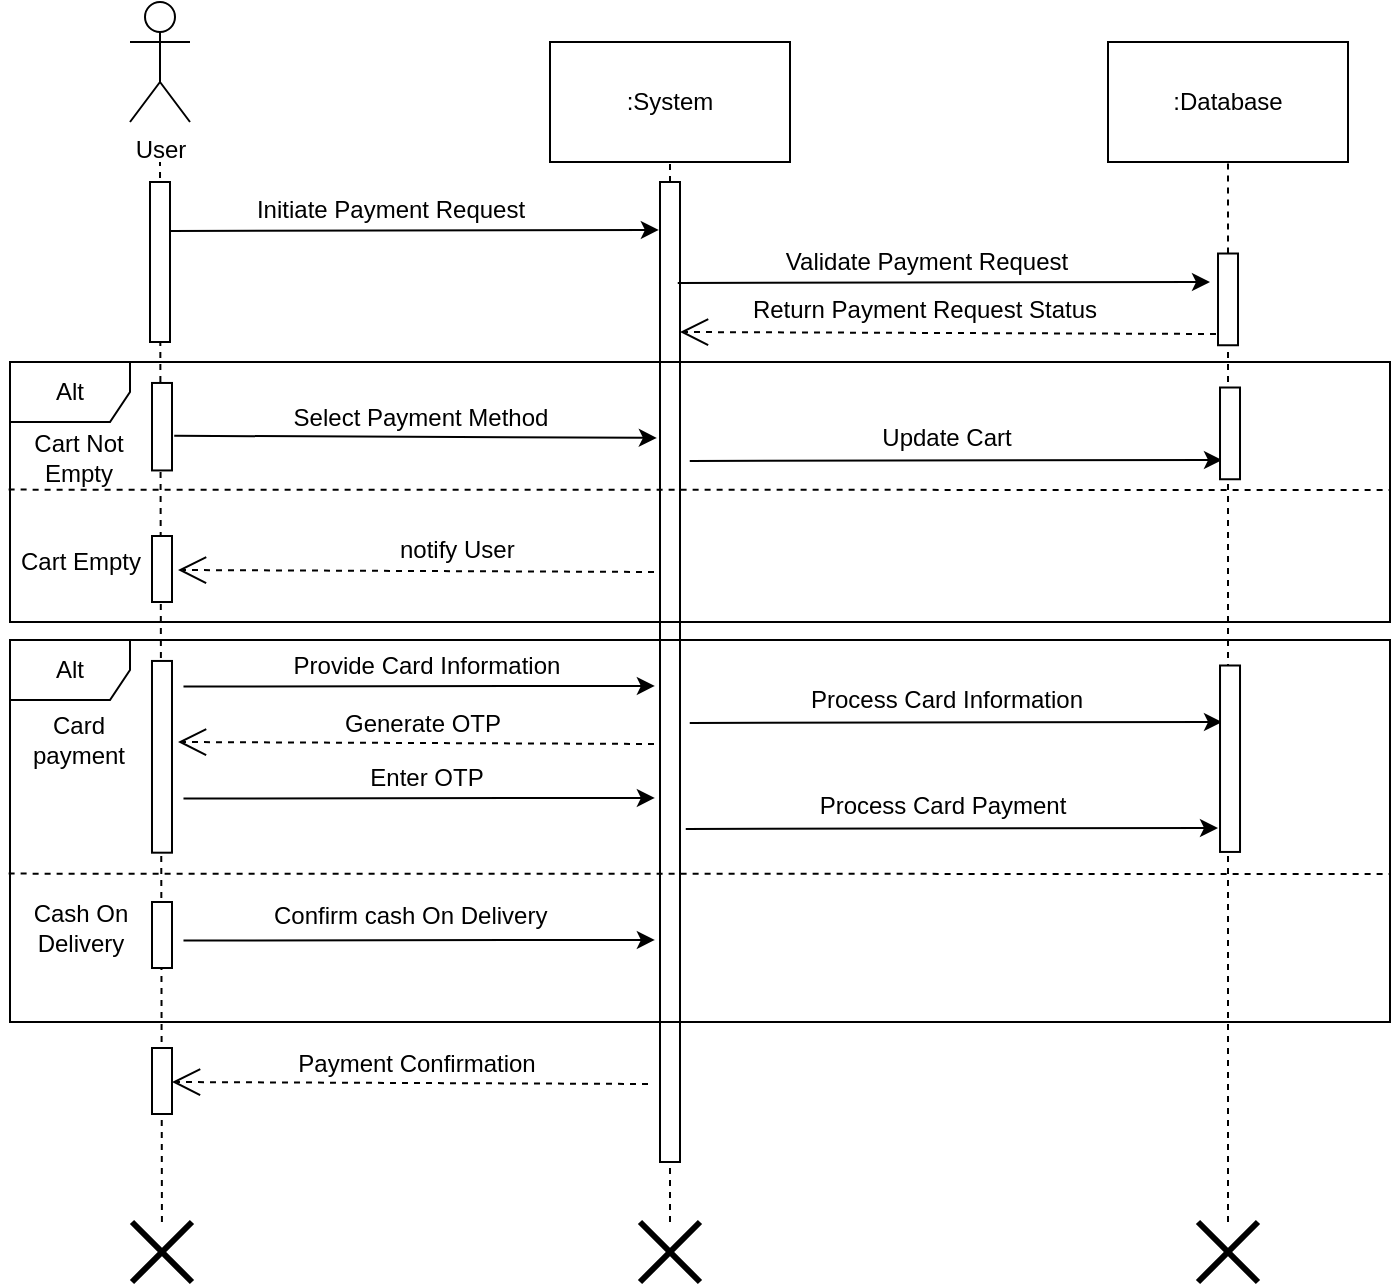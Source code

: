 <mxfile version="22.0.2" type="device">
  <diagram name="Page-1" id="2YBvvXClWsGukQMizWep">
    <mxGraphModel dx="816" dy="676" grid="1" gridSize="10" guides="1" tooltips="1" connect="1" arrows="1" fold="1" page="1" pageScale="1" pageWidth="850" pageHeight="1100" math="0" shadow="0">
      <root>
        <mxCell id="0" />
        <mxCell id="1" parent="0" />
        <mxCell id="SB4TEwUQo2XcKW8rI5Qr-15" value="" style="rounded=0;whiteSpace=wrap;html=1;" parent="1" vertex="1">
          <mxGeometry x="335" y="180" width="10" height="490" as="geometry" />
        </mxCell>
        <mxCell id="SB4TEwUQo2XcKW8rI5Qr-1" value="User" style="shape=umlActor;verticalLabelPosition=bottom;verticalAlign=top;html=1;outlineConnect=0;" parent="1" vertex="1">
          <mxGeometry x="70" y="90" width="30" height="60" as="geometry" />
        </mxCell>
        <mxCell id="SB4TEwUQo2XcKW8rI5Qr-2" value=":System" style="rounded=0;whiteSpace=wrap;html=1;" parent="1" vertex="1">
          <mxGeometry x="280" y="110" width="120" height="60" as="geometry" />
        </mxCell>
        <mxCell id="SB4TEwUQo2XcKW8rI5Qr-3" value=":Database" style="rounded=0;whiteSpace=wrap;html=1;" parent="1" vertex="1">
          <mxGeometry x="559" y="110" width="120" height="60" as="geometry" />
        </mxCell>
        <mxCell id="SB4TEwUQo2XcKW8rI5Qr-4" value="" style="endArrow=none;dashed=1;html=1;rounded=0;entryX=0.5;entryY=1;entryDx=0;entryDy=0;" parent="1" source="SB4TEwUQo2XcKW8rI5Qr-40" target="SB4TEwUQo2XcKW8rI5Qr-3" edge="1">
          <mxGeometry width="50" height="50" relative="1" as="geometry">
            <mxPoint x="620" y="480" as="sourcePoint" />
            <mxPoint x="640" y="230" as="targetPoint" />
          </mxGeometry>
        </mxCell>
        <mxCell id="SB4TEwUQo2XcKW8rI5Qr-5" value="" style="endArrow=none;dashed=1;html=1;rounded=0;" parent="1" source="SB4TEwUQo2XcKW8rI5Qr-15" target="SB4TEwUQo2XcKW8rI5Qr-2" edge="1">
          <mxGeometry width="50" height="50" relative="1" as="geometry">
            <mxPoint x="339.52" y="581.524" as="sourcePoint" />
            <mxPoint x="339.52" y="170" as="targetPoint" />
          </mxGeometry>
        </mxCell>
        <mxCell id="SB4TEwUQo2XcKW8rI5Qr-6" value="" style="endArrow=none;dashed=1;html=1;rounded=0;" parent="1" source="SB4TEwUQo2XcKW8rI5Qr-35" edge="1">
          <mxGeometry width="50" height="50" relative="1" as="geometry">
            <mxPoint x="85" y="480" as="sourcePoint" />
            <mxPoint x="85" y="170" as="targetPoint" />
          </mxGeometry>
        </mxCell>
        <mxCell id="SB4TEwUQo2XcKW8rI5Qr-7" value="" style="rounded=0;whiteSpace=wrap;html=1;" parent="1" vertex="1">
          <mxGeometry x="80" y="180" width="10" height="80" as="geometry" />
        </mxCell>
        <mxCell id="SB4TEwUQo2XcKW8rI5Qr-8" value="" style="endArrow=classic;html=1;rounded=0;exitX=1;exitY=0.25;exitDx=0;exitDy=0;entryX=-0.057;entryY=0.046;entryDx=0;entryDy=0;entryPerimeter=0;" parent="1" edge="1">
          <mxGeometry width="50" height="50" relative="1" as="geometry">
            <mxPoint x="90" y="204.5" as="sourcePoint" />
            <mxPoint x="334.43" y="203.96" as="targetPoint" />
          </mxGeometry>
        </mxCell>
        <mxCell id="SB4TEwUQo2XcKW8rI5Qr-9" value="Initiate Payment Request" style="text;html=1;align=center;verticalAlign=middle;resizable=0;points=[];autosize=1;strokeColor=none;fillColor=none;" parent="1" vertex="1">
          <mxGeometry x="120" y="179" width="160" height="30" as="geometry" />
        </mxCell>
        <mxCell id="SB4TEwUQo2XcKW8rI5Qr-13" value="Alt" style="shape=umlFrame;whiteSpace=wrap;html=1;pointerEvents=0;" parent="1" vertex="1">
          <mxGeometry x="10" y="270" width="690" height="130" as="geometry" />
        </mxCell>
        <mxCell id="SB4TEwUQo2XcKW8rI5Qr-14" value="" style="endArrow=none;dashed=1;html=1;rounded=0;exitX=-0.001;exitY=0.537;exitDx=0;exitDy=0;exitPerimeter=0;" parent="1" edge="1">
          <mxGeometry width="50" height="50" relative="1" as="geometry">
            <mxPoint x="9.31" y="333.81" as="sourcePoint" />
            <mxPoint x="700" y="334" as="targetPoint" />
          </mxGeometry>
        </mxCell>
        <mxCell id="SB4TEwUQo2XcKW8rI5Qr-16" value="" style="endArrow=none;dashed=1;html=1;rounded=0;" parent="1" source="SB4TEwUQo2XcKW8rI5Qr-36" target="SB4TEwUQo2XcKW8rI5Qr-15" edge="1">
          <mxGeometry width="50" height="50" relative="1" as="geometry">
            <mxPoint x="340" y="480" as="sourcePoint" />
            <mxPoint x="340" y="170" as="targetPoint" />
          </mxGeometry>
        </mxCell>
        <mxCell id="SB4TEwUQo2XcKW8rI5Qr-24" value="Cart Not &lt;br&gt;Empty" style="text;html=1;align=center;verticalAlign=middle;resizable=0;points=[];autosize=1;strokeColor=none;fillColor=none;" parent="1" vertex="1">
          <mxGeometry x="9" y="298" width="70" height="40" as="geometry" />
        </mxCell>
        <mxCell id="SB4TEwUQo2XcKW8rI5Qr-26" value="Cart Empty" style="text;html=1;align=center;verticalAlign=middle;resizable=0;points=[];autosize=1;strokeColor=none;fillColor=none;" parent="1" vertex="1">
          <mxGeometry x="5" y="355" width="80" height="30" as="geometry" />
        </mxCell>
        <mxCell id="SB4TEwUQo2XcKW8rI5Qr-30" value="" style="endArrow=open;endSize=12;dashed=1;html=1;rounded=0;exitX=0.949;exitY=0.122;exitDx=0;exitDy=0;exitPerimeter=0;entryX=1.06;entryY=0.101;entryDx=0;entryDy=0;entryPerimeter=0;" parent="1" edge="1">
          <mxGeometry width="160" relative="1" as="geometry">
            <mxPoint x="332" y="375" as="sourcePoint" />
            <mxPoint x="94" y="374" as="targetPoint" />
          </mxGeometry>
        </mxCell>
        <mxCell id="SB4TEwUQo2XcKW8rI5Qr-31" value="notify User" style="text;whiteSpace=wrap;html=1;" parent="1" vertex="1">
          <mxGeometry x="203" y="350" width="90" height="40" as="geometry" />
        </mxCell>
        <mxCell id="SB4TEwUQo2XcKW8rI5Qr-33" value="" style="endArrow=classic;html=1;rounded=0;exitX=0.988;exitY=0.221;exitDx=0;exitDy=0;exitPerimeter=0;" parent="1" edge="1">
          <mxGeometry width="50" height="50" relative="1" as="geometry">
            <mxPoint x="343.88" y="230.46" as="sourcePoint" />
            <mxPoint x="610" y="230" as="targetPoint" />
          </mxGeometry>
        </mxCell>
        <mxCell id="SB4TEwUQo2XcKW8rI5Qr-34" value="Validate Payment Request" style="text;html=1;align=center;verticalAlign=middle;resizable=0;points=[];autosize=1;strokeColor=none;fillColor=none;" parent="1" vertex="1">
          <mxGeometry x="388" y="205" width="160" height="30" as="geometry" />
        </mxCell>
        <mxCell id="SB4TEwUQo2XcKW8rI5Qr-35" value="" style="shape=umlDestroy;whiteSpace=wrap;html=1;strokeWidth=3;targetShapes=umlLifeline;" parent="1" vertex="1">
          <mxGeometry x="70.99" y="700" width="30" height="30" as="geometry" />
        </mxCell>
        <mxCell id="SB4TEwUQo2XcKW8rI5Qr-36" value="" style="shape=umlDestroy;whiteSpace=wrap;html=1;strokeWidth=3;targetShapes=umlLifeline;" parent="1" vertex="1">
          <mxGeometry x="325" y="700" width="30" height="30" as="geometry" />
        </mxCell>
        <mxCell id="SB4TEwUQo2XcKW8rI5Qr-37" value="" style="shape=umlDestroy;whiteSpace=wrap;html=1;strokeWidth=3;targetShapes=umlLifeline;" parent="1" vertex="1">
          <mxGeometry x="604" y="700" width="30" height="30" as="geometry" />
        </mxCell>
        <mxCell id="SB4TEwUQo2XcKW8rI5Qr-41" value="" style="endArrow=none;dashed=1;html=1;rounded=0;entryX=1;entryY=0.5;entryDx=0;entryDy=0;" parent="1" source="SB4TEwUQo2XcKW8rI5Qr-37" target="SB4TEwUQo2XcKW8rI5Qr-40" edge="1">
          <mxGeometry width="50" height="50" relative="1" as="geometry">
            <mxPoint x="620" y="465" as="sourcePoint" />
            <mxPoint x="619" y="170" as="targetPoint" />
          </mxGeometry>
        </mxCell>
        <mxCell id="SB4TEwUQo2XcKW8rI5Qr-40" value="" style="rounded=0;whiteSpace=wrap;html=1;rotation=90;" parent="1" vertex="1">
          <mxGeometry x="596.07" y="233.69" width="45.87" height="10" as="geometry" />
        </mxCell>
        <mxCell id="SB4TEwUQo2XcKW8rI5Qr-53" value="" style="endArrow=classic;html=1;rounded=0;entryX=-0.057;entryY=0.046;entryDx=0;entryDy=0;entryPerimeter=0;exitX=1.111;exitY=0.886;exitDx=0;exitDy=0;exitPerimeter=0;" parent="1" edge="1">
          <mxGeometry width="50" height="50" relative="1" as="geometry">
            <mxPoint x="92.11" y="306.88" as="sourcePoint" />
            <mxPoint x="333.43" y="307.96" as="targetPoint" />
          </mxGeometry>
        </mxCell>
        <mxCell id="SB4TEwUQo2XcKW8rI5Qr-56" value="" style="rounded=0;whiteSpace=wrap;html=1;rotation=90;" parent="1" vertex="1">
          <mxGeometry x="64.13" y="297.35" width="43.74" height="10" as="geometry" />
        </mxCell>
        <mxCell id="jJ2E1BAoAZqyhSgXUfaf-1" value="" style="rounded=0;whiteSpace=wrap;html=1;" vertex="1" parent="1">
          <mxGeometry x="81" y="357" width="10" height="33" as="geometry" />
        </mxCell>
        <mxCell id="jJ2E1BAoAZqyhSgXUfaf-2" value="Select Payment Method" style="text;html=1;align=center;verticalAlign=middle;resizable=0;points=[];autosize=1;strokeColor=none;fillColor=none;" vertex="1" parent="1">
          <mxGeometry x="140" y="283" width="150" height="30" as="geometry" />
        </mxCell>
        <mxCell id="jJ2E1BAoAZqyhSgXUfaf-3" value="" style="endArrow=classic;html=1;rounded=0;exitX=0.988;exitY=0.221;exitDx=0;exitDy=0;exitPerimeter=0;" edge="1" parent="1">
          <mxGeometry width="50" height="50" relative="1" as="geometry">
            <mxPoint x="349.88" y="319.46" as="sourcePoint" />
            <mxPoint x="616" y="319" as="targetPoint" />
          </mxGeometry>
        </mxCell>
        <mxCell id="jJ2E1BAoAZqyhSgXUfaf-4" value="Update Cart" style="text;html=1;align=center;verticalAlign=middle;resizable=0;points=[];autosize=1;strokeColor=none;fillColor=none;" vertex="1" parent="1">
          <mxGeometry x="433" y="293" width="90" height="30" as="geometry" />
        </mxCell>
        <mxCell id="jJ2E1BAoAZqyhSgXUfaf-5" value="" style="rounded=0;whiteSpace=wrap;html=1;rotation=90;" vertex="1" parent="1">
          <mxGeometry x="597.07" y="300.69" width="45.87" height="10" as="geometry" />
        </mxCell>
        <mxCell id="jJ2E1BAoAZqyhSgXUfaf-6" value="Alt" style="shape=umlFrame;whiteSpace=wrap;html=1;pointerEvents=0;" vertex="1" parent="1">
          <mxGeometry x="10" y="409" width="690" height="191" as="geometry" />
        </mxCell>
        <mxCell id="jJ2E1BAoAZqyhSgXUfaf-7" value="" style="endArrow=none;dashed=1;html=1;rounded=0;exitX=-0.001;exitY=0.537;exitDx=0;exitDy=0;exitPerimeter=0;" edge="1" parent="1">
          <mxGeometry width="50" height="50" relative="1" as="geometry">
            <mxPoint x="9.31" y="525.81" as="sourcePoint" />
            <mxPoint x="700" y="526" as="targetPoint" />
          </mxGeometry>
        </mxCell>
        <mxCell id="jJ2E1BAoAZqyhSgXUfaf-8" value="Card &lt;br&gt;payment" style="text;html=1;align=center;verticalAlign=middle;resizable=0;points=[];autosize=1;strokeColor=none;fillColor=none;" vertex="1" parent="1">
          <mxGeometry x="9" y="439" width="70" height="40" as="geometry" />
        </mxCell>
        <mxCell id="jJ2E1BAoAZqyhSgXUfaf-9" value="Cash On&lt;br&gt;Delivery" style="text;html=1;align=center;verticalAlign=middle;resizable=0;points=[];autosize=1;strokeColor=none;fillColor=none;" vertex="1" parent="1">
          <mxGeometry x="10" y="533" width="70" height="40" as="geometry" />
        </mxCell>
        <mxCell id="jJ2E1BAoAZqyhSgXUfaf-11" value="Confirm cash On Delivery" style="text;whiteSpace=wrap;html=1;" vertex="1" parent="1">
          <mxGeometry x="140" y="533" width="180" height="40" as="geometry" />
        </mxCell>
        <mxCell id="jJ2E1BAoAZqyhSgXUfaf-13" value="" style="endArrow=classic;html=1;rounded=0;entryX=-0.057;entryY=0.046;entryDx=0;entryDy=0;entryPerimeter=0;exitX=0.613;exitY=-0.874;exitDx=0;exitDy=0;exitPerimeter=0;" edge="1" parent="1">
          <mxGeometry width="50" height="50" relative="1" as="geometry">
            <mxPoint x="96.74" y="432.248" as="sourcePoint" />
            <mxPoint x="332.43" y="431.96" as="targetPoint" />
          </mxGeometry>
        </mxCell>
        <mxCell id="jJ2E1BAoAZqyhSgXUfaf-14" value="" style="rounded=0;whiteSpace=wrap;html=1;rotation=90;" vertex="1" parent="1">
          <mxGeometry x="38.06" y="462.41" width="95.87" height="10" as="geometry" />
        </mxCell>
        <mxCell id="jJ2E1BAoAZqyhSgXUfaf-15" value="" style="rounded=0;whiteSpace=wrap;html=1;" vertex="1" parent="1">
          <mxGeometry x="81" y="540" width="10" height="33" as="geometry" />
        </mxCell>
        <mxCell id="jJ2E1BAoAZqyhSgXUfaf-16" value="Provide Card Information" style="text;html=1;align=center;verticalAlign=middle;resizable=0;points=[];autosize=1;strokeColor=none;fillColor=none;" vertex="1" parent="1">
          <mxGeometry x="138" y="407" width="160" height="30" as="geometry" />
        </mxCell>
        <mxCell id="jJ2E1BAoAZqyhSgXUfaf-17" value="" style="endArrow=classic;html=1;rounded=0;exitX=0.988;exitY=0.221;exitDx=0;exitDy=0;exitPerimeter=0;" edge="1" parent="1">
          <mxGeometry width="50" height="50" relative="1" as="geometry">
            <mxPoint x="349.88" y="450.46" as="sourcePoint" />
            <mxPoint x="616" y="450" as="targetPoint" />
          </mxGeometry>
        </mxCell>
        <mxCell id="jJ2E1BAoAZqyhSgXUfaf-18" value="Process Card Information" style="text;html=1;align=center;verticalAlign=middle;resizable=0;points=[];autosize=1;strokeColor=none;fillColor=none;" vertex="1" parent="1">
          <mxGeometry x="398" y="424" width="160" height="30" as="geometry" />
        </mxCell>
        <mxCell id="jJ2E1BAoAZqyhSgXUfaf-19" value="" style="rounded=0;whiteSpace=wrap;html=1;rotation=90;" vertex="1" parent="1">
          <mxGeometry x="573.4" y="463.36" width="93.22" height="10" as="geometry" />
        </mxCell>
        <mxCell id="jJ2E1BAoAZqyhSgXUfaf-48" value="" style="endArrow=open;endSize=12;dashed=1;html=1;rounded=0;exitX=0.949;exitY=0.122;exitDx=0;exitDy=0;exitPerimeter=0;" edge="1" parent="1">
          <mxGeometry width="160" relative="1" as="geometry">
            <mxPoint x="613" y="256" as="sourcePoint" />
            <mxPoint x="345" y="255" as="targetPoint" />
          </mxGeometry>
        </mxCell>
        <mxCell id="jJ2E1BAoAZqyhSgXUfaf-49" value="Return Payment Request Status" style="text;html=1;align=center;verticalAlign=middle;resizable=0;points=[];autosize=1;strokeColor=none;fillColor=none;" vertex="1" parent="1">
          <mxGeometry x="367" y="229" width="200" height="30" as="geometry" />
        </mxCell>
        <mxCell id="jJ2E1BAoAZqyhSgXUfaf-50" value="" style="endArrow=open;endSize=12;dashed=1;html=1;rounded=0;exitX=0.949;exitY=0.122;exitDx=0;exitDy=0;exitPerimeter=0;entryX=1.06;entryY=0.101;entryDx=0;entryDy=0;entryPerimeter=0;" edge="1" parent="1">
          <mxGeometry width="160" relative="1" as="geometry">
            <mxPoint x="332" y="461" as="sourcePoint" />
            <mxPoint x="94" y="460" as="targetPoint" />
          </mxGeometry>
        </mxCell>
        <mxCell id="jJ2E1BAoAZqyhSgXUfaf-51" value="Generate OTP" style="text;html=1;align=center;verticalAlign=middle;resizable=0;points=[];autosize=1;strokeColor=none;fillColor=none;" vertex="1" parent="1">
          <mxGeometry x="166" y="436" width="100" height="30" as="geometry" />
        </mxCell>
        <mxCell id="jJ2E1BAoAZqyhSgXUfaf-52" value="" style="endArrow=classic;html=1;rounded=0;entryX=-0.057;entryY=0.046;entryDx=0;entryDy=0;entryPerimeter=0;exitX=0.613;exitY=-0.874;exitDx=0;exitDy=0;exitPerimeter=0;" edge="1" parent="1">
          <mxGeometry width="50" height="50" relative="1" as="geometry">
            <mxPoint x="96.74" y="488.248" as="sourcePoint" />
            <mxPoint x="332.43" y="487.96" as="targetPoint" />
          </mxGeometry>
        </mxCell>
        <mxCell id="jJ2E1BAoAZqyhSgXUfaf-53" value="Enter OTP" style="text;html=1;align=center;verticalAlign=middle;resizable=0;points=[];autosize=1;strokeColor=none;fillColor=none;" vertex="1" parent="1">
          <mxGeometry x="178" y="463" width="80" height="30" as="geometry" />
        </mxCell>
        <mxCell id="jJ2E1BAoAZqyhSgXUfaf-54" value="" style="endArrow=classic;html=1;rounded=0;exitX=0.988;exitY=0.221;exitDx=0;exitDy=0;exitPerimeter=0;" edge="1" parent="1">
          <mxGeometry width="50" height="50" relative="1" as="geometry">
            <mxPoint x="347.88" y="503.46" as="sourcePoint" />
            <mxPoint x="614" y="503" as="targetPoint" />
          </mxGeometry>
        </mxCell>
        <mxCell id="jJ2E1BAoAZqyhSgXUfaf-55" value="Process Card Payment" style="text;html=1;align=center;verticalAlign=middle;resizable=0;points=[];autosize=1;strokeColor=none;fillColor=none;" vertex="1" parent="1">
          <mxGeometry x="401" y="477" width="150" height="30" as="geometry" />
        </mxCell>
        <mxCell id="jJ2E1BAoAZqyhSgXUfaf-56" value="" style="endArrow=classic;html=1;rounded=0;entryX=-0.057;entryY=0.046;entryDx=0;entryDy=0;entryPerimeter=0;exitX=0.613;exitY=-0.874;exitDx=0;exitDy=0;exitPerimeter=0;" edge="1" parent="1">
          <mxGeometry width="50" height="50" relative="1" as="geometry">
            <mxPoint x="96.74" y="559.248" as="sourcePoint" />
            <mxPoint x="332.43" y="558.96" as="targetPoint" />
          </mxGeometry>
        </mxCell>
        <mxCell id="jJ2E1BAoAZqyhSgXUfaf-58" value="" style="endArrow=open;endSize=12;dashed=1;html=1;rounded=0;exitX=0.949;exitY=0.122;exitDx=0;exitDy=0;exitPerimeter=0;entryX=1.06;entryY=0.101;entryDx=0;entryDy=0;entryPerimeter=0;" edge="1" parent="1">
          <mxGeometry width="160" relative="1" as="geometry">
            <mxPoint x="329" y="631" as="sourcePoint" />
            <mxPoint x="91" y="630" as="targetPoint" />
          </mxGeometry>
        </mxCell>
        <mxCell id="jJ2E1BAoAZqyhSgXUfaf-59" value="Payment Confirmation" style="text;html=1;align=center;verticalAlign=middle;resizable=0;points=[];autosize=1;strokeColor=none;fillColor=none;" vertex="1" parent="1">
          <mxGeometry x="143" y="606" width="140" height="30" as="geometry" />
        </mxCell>
        <mxCell id="jJ2E1BAoAZqyhSgXUfaf-60" value="" style="rounded=0;whiteSpace=wrap;html=1;" vertex="1" parent="1">
          <mxGeometry x="81" y="613" width="10" height="33" as="geometry" />
        </mxCell>
      </root>
    </mxGraphModel>
  </diagram>
</mxfile>
